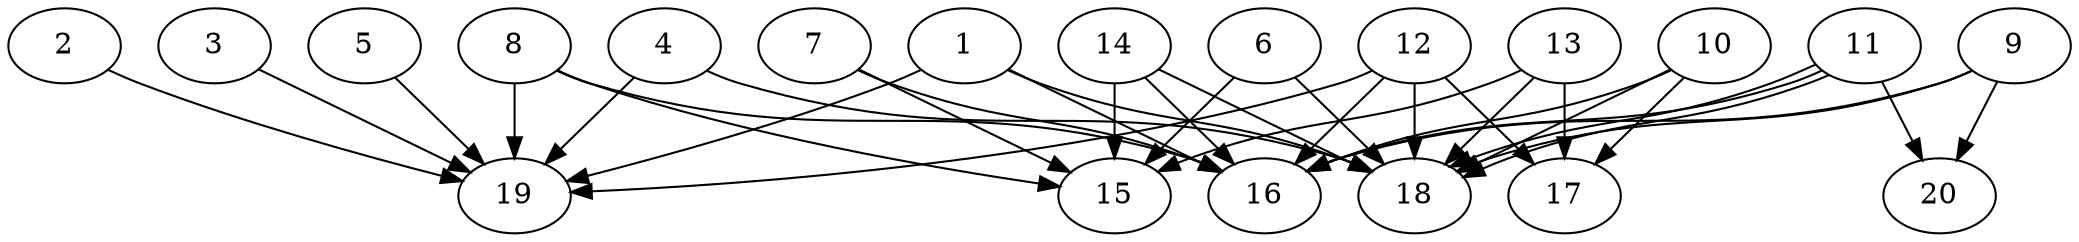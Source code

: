 // DAG automatically generated by daggen at Thu Oct  3 13:58:43 2019
// ./daggen --dot -n 20 --ccr 0.3 --fat 0.9 --regular 0.7 --density 0.9 --mindata 5242880 --maxdata 52428800 
digraph G {
  1 [size="164130133", alpha="0.14", expect_size="49239040"] 
  1 -> 16 [size ="49239040"]
  1 -> 18 [size ="49239040"]
  1 -> 19 [size ="49239040"]
  2 [size="34515627", alpha="0.02", expect_size="10354688"] 
  2 -> 19 [size ="10354688"]
  3 [size="111489707", alpha="0.15", expect_size="33446912"] 
  3 -> 19 [size ="33446912"]
  4 [size="71413760", alpha="0.12", expect_size="21424128"] 
  4 -> 18 [size ="21424128"]
  4 -> 19 [size ="21424128"]
  5 [size="139154773", alpha="0.14", expect_size="41746432"] 
  5 -> 19 [size ="41746432"]
  6 [size="138724693", alpha="0.14", expect_size="41617408"] 
  6 -> 15 [size ="41617408"]
  6 -> 18 [size ="41617408"]
  7 [size="64890880", alpha="0.14", expect_size="19467264"] 
  7 -> 15 [size ="19467264"]
  7 -> 16 [size ="19467264"]
  8 [size="112827733", alpha="0.11", expect_size="33848320"] 
  8 -> 15 [size ="33848320"]
  8 -> 16 [size ="33848320"]
  8 -> 19 [size ="33848320"]
  9 [size="31177387", alpha="0.17", expect_size="9353216"] 
  9 -> 16 [size ="9353216"]
  9 -> 18 [size ="9353216"]
  9 -> 20 [size ="9353216"]
  10 [size="115920213", alpha="0.07", expect_size="34776064"] 
  10 -> 16 [size ="34776064"]
  10 -> 17 [size ="34776064"]
  10 -> 18 [size ="34776064"]
  11 [size="137011200", alpha="0.16", expect_size="41103360"] 
  11 -> 16 [size ="41103360"]
  11 -> 18 [size ="41103360"]
  11 -> 18 [size ="41103360"]
  11 -> 20 [size ="41103360"]
  12 [size="85995520", alpha="0.09", expect_size="25798656"] 
  12 -> 16 [size ="25798656"]
  12 -> 17 [size ="25798656"]
  12 -> 18 [size ="25798656"]
  12 -> 19 [size ="25798656"]
  13 [size="105492480", alpha="0.19", expect_size="31647744"] 
  13 -> 15 [size ="31647744"]
  13 -> 17 [size ="31647744"]
  13 -> 18 [size ="31647744"]
  14 [size="67048107", alpha="0.11", expect_size="20114432"] 
  14 -> 15 [size ="20114432"]
  14 -> 16 [size ="20114432"]
  14 -> 18 [size ="20114432"]
  15 [size="160027307", alpha="0.01", expect_size="48008192"] 
  16 [size="109899093", alpha="0.11", expect_size="32969728"] 
  17 [size="64211627", alpha="0.10", expect_size="19263488"] 
  18 [size="174189227", alpha="0.11", expect_size="52256768"] 
  19 [size="106577920", alpha="0.09", expect_size="31973376"] 
  20 [size="79199573", alpha="0.18", expect_size="23759872"] 
}

